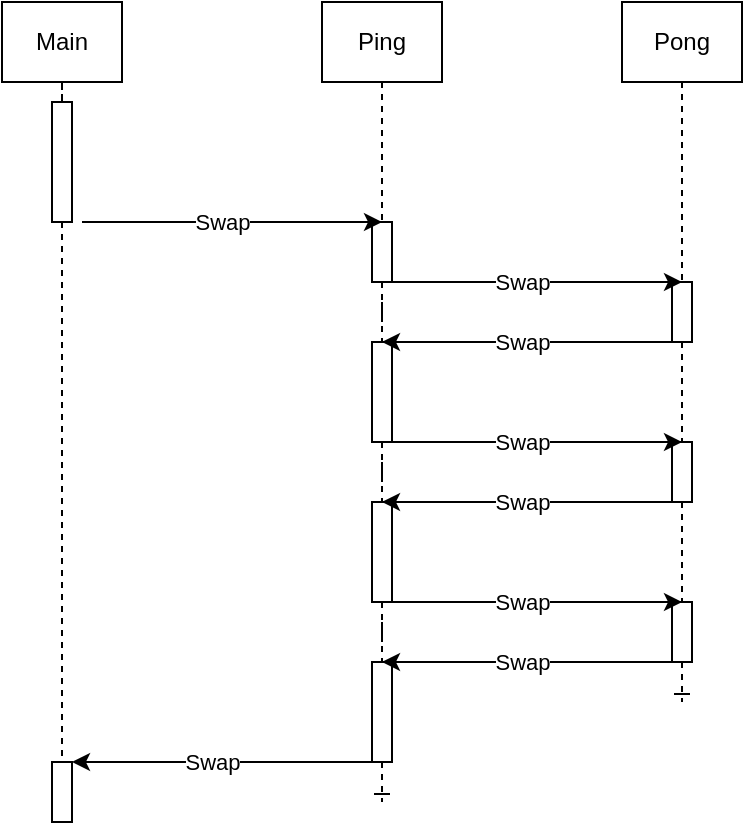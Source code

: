 <mxfile>
    <diagram id="p_nmQsgAqK2Dapgxht46" name="Page-1">
        <mxGraphModel dx="400" dy="316" grid="1" gridSize="10" guides="1" tooltips="1" connect="1" arrows="1" fold="1" page="1" pageScale="1" pageWidth="850" pageHeight="1100" math="0" shadow="0">
            <root>
                <mxCell id="0"/>
                <mxCell id="1" parent="0"/>
                <mxCell id="6" style="edgeStyle=orthogonalEdgeStyle;rounded=0;orthogonalLoop=1;jettySize=auto;html=1;dashed=1;endArrow=ERone;endFill=0;" edge="1" parent="1" source="45">
                    <mxGeometry relative="1" as="geometry">
                        <mxPoint x="380" y="510" as="targetPoint"/>
                    </mxGeometry>
                </mxCell>
                <mxCell id="3" value="Ping" style="whiteSpace=wrap;html=1;" vertex="1" parent="1">
                    <mxGeometry x="350" y="110" width="60" height="40" as="geometry"/>
                </mxCell>
                <mxCell id="7" style="edgeStyle=orthogonalEdgeStyle;rounded=0;orthogonalLoop=1;jettySize=auto;html=1;dashed=1;endArrow=ERone;endFill=0;" edge="1" parent="1" source="39">
                    <mxGeometry relative="1" as="geometry">
                        <mxPoint x="530" y="460" as="targetPoint"/>
                    </mxGeometry>
                </mxCell>
                <mxCell id="4" value="Pong" style="whiteSpace=wrap;html=1;" vertex="1" parent="1">
                    <mxGeometry x="500" y="110" width="60" height="40" as="geometry"/>
                </mxCell>
                <mxCell id="30" value="" style="whiteSpace=wrap;html=1;" vertex="1" parent="1">
                    <mxGeometry x="375" y="220" width="10" height="30" as="geometry"/>
                </mxCell>
                <mxCell id="34" style="edgeStyle=orthogonalEdgeStyle;rounded=0;orthogonalLoop=1;jettySize=auto;html=1;dashed=1;endArrow=none;endFill=0;" edge="1" parent="1" source="3" target="30">
                    <mxGeometry relative="1" as="geometry">
                        <mxPoint x="380" y="610" as="targetPoint"/>
                        <mxPoint x="380" y="150" as="sourcePoint"/>
                    </mxGeometry>
                </mxCell>
                <mxCell id="36" value="" style="whiteSpace=wrap;html=1;" vertex="1" parent="1">
                    <mxGeometry x="525" y="330" width="10" height="30" as="geometry"/>
                </mxCell>
                <mxCell id="37" style="edgeStyle=orthogonalEdgeStyle;rounded=0;orthogonalLoop=1;jettySize=auto;html=1;dashed=1;endArrow=none;endFill=0;" edge="1" parent="1" source="35" target="36">
                    <mxGeometry relative="1" as="geometry">
                        <mxPoint x="530" y="610" as="targetPoint"/>
                        <mxPoint x="530" y="150" as="sourcePoint"/>
                    </mxGeometry>
                </mxCell>
                <mxCell id="41" value="" style="whiteSpace=wrap;html=1;" vertex="1" parent="1">
                    <mxGeometry x="375" y="360" width="10" height="50" as="geometry"/>
                </mxCell>
                <mxCell id="42" style="edgeStyle=orthogonalEdgeStyle;rounded=0;orthogonalLoop=1;jettySize=auto;html=1;dashed=1;endArrow=none;endFill=0;" edge="1" parent="1" source="38" target="41">
                    <mxGeometry relative="1" as="geometry">
                        <mxPoint x="380" y="610" as="targetPoint"/>
                        <mxPoint x="380" y="250" as="sourcePoint"/>
                    </mxGeometry>
                </mxCell>
                <mxCell id="38" value="" style="whiteSpace=wrap;html=1;" vertex="1" parent="1">
                    <mxGeometry x="375" y="280" width="10" height="50" as="geometry"/>
                </mxCell>
                <mxCell id="43" style="edgeStyle=orthogonalEdgeStyle;rounded=0;orthogonalLoop=1;jettySize=auto;html=1;dashed=1;endArrow=none;endFill=0;" edge="1" parent="1" source="30" target="38">
                    <mxGeometry relative="1" as="geometry">
                        <mxPoint x="380" y="360" as="targetPoint"/>
                        <mxPoint x="380" y="250" as="sourcePoint"/>
                    </mxGeometry>
                </mxCell>
                <mxCell id="39" value="" style="whiteSpace=wrap;html=1;" vertex="1" parent="1">
                    <mxGeometry x="525" y="410" width="10" height="30" as="geometry"/>
                </mxCell>
                <mxCell id="44" style="edgeStyle=orthogonalEdgeStyle;rounded=0;orthogonalLoop=1;jettySize=auto;html=1;dashed=1;endArrow=none;endFill=0;" edge="1" parent="1" source="36" target="39">
                    <mxGeometry relative="1" as="geometry">
                        <mxPoint x="530.0" y="610.0" as="targetPoint"/>
                        <mxPoint x="530.0" y="360" as="sourcePoint"/>
                    </mxGeometry>
                </mxCell>
                <mxCell id="45" value="" style="whiteSpace=wrap;html=1;" vertex="1" parent="1">
                    <mxGeometry x="375" y="440" width="10" height="50" as="geometry"/>
                </mxCell>
                <mxCell id="46" style="edgeStyle=orthogonalEdgeStyle;rounded=0;orthogonalLoop=1;jettySize=auto;html=1;dashed=1;endArrow=none;endFill=0;" edge="1" parent="1" source="41" target="45">
                    <mxGeometry relative="1" as="geometry">
                        <mxPoint x="380" y="610.0" as="targetPoint"/>
                        <mxPoint x="380" y="410" as="sourcePoint"/>
                    </mxGeometry>
                </mxCell>
                <mxCell id="47" value="" style="whiteSpace=wrap;html=1;" vertex="1" parent="1">
                    <mxGeometry x="215" y="490" width="10" height="30" as="geometry"/>
                </mxCell>
                <mxCell id="35" value="" style="whiteSpace=wrap;html=1;" vertex="1" parent="1">
                    <mxGeometry x="525" y="250" width="10" height="30" as="geometry"/>
                </mxCell>
                <mxCell id="49" style="edgeStyle=orthogonalEdgeStyle;rounded=0;orthogonalLoop=1;jettySize=auto;html=1;dashed=1;endArrow=none;endFill=0;" edge="1" parent="1" source="4" target="35">
                    <mxGeometry relative="1" as="geometry">
                        <mxPoint x="530" y="330" as="targetPoint"/>
                        <mxPoint x="530" y="150" as="sourcePoint"/>
                    </mxGeometry>
                </mxCell>
                <mxCell id="50" style="edgeStyle=orthogonalEdgeStyle;rounded=0;orthogonalLoop=1;jettySize=auto;html=1;dashed=1;endArrow=none;endFill=0;" edge="1" parent="1" source="2" target="8">
                    <mxGeometry relative="1" as="geometry">
                        <mxPoint x="220" y="490" as="targetPoint"/>
                        <mxPoint x="220" y="150" as="sourcePoint"/>
                        <Array as="points"/>
                    </mxGeometry>
                </mxCell>
                <mxCell id="2" value="Main" style="whiteSpace=wrap;html=1;" parent="1" vertex="1">
                    <mxGeometry x="190" y="110" width="60" height="40" as="geometry"/>
                </mxCell>
                <mxCell id="51" style="edgeStyle=orthogonalEdgeStyle;rounded=0;orthogonalLoop=1;jettySize=auto;html=1;entryX=0.5;entryY=0;entryDx=0;entryDy=0;dashed=1;endArrow=none;endFill=0;" edge="1" parent="1" source="8" target="47">
                    <mxGeometry relative="1" as="geometry"/>
                </mxCell>
                <mxCell id="8" value="" style="whiteSpace=wrap;html=1;" vertex="1" parent="1">
                    <mxGeometry x="215" y="160" width="10" height="60" as="geometry"/>
                </mxCell>
                <mxCell id="10" style="edgeStyle=orthogonalEdgeStyle;rounded=0;orthogonalLoop=1;jettySize=auto;html=1;endArrow=classic;endFill=1;" edge="1" parent="1">
                    <mxGeometry relative="1" as="geometry">
                        <mxPoint x="380" y="220" as="targetPoint"/>
                        <mxPoint x="230" y="220" as="sourcePoint"/>
                    </mxGeometry>
                </mxCell>
                <mxCell id="11" value="Swap" style="edgeLabel;html=1;align=center;verticalAlign=middle;resizable=0;points=[];" vertex="1" connectable="0" parent="10">
                    <mxGeometry x="-0.205" y="-3" relative="1" as="geometry">
                        <mxPoint x="10.69" y="-3" as="offset"/>
                    </mxGeometry>
                </mxCell>
                <mxCell id="12" style="edgeStyle=orthogonalEdgeStyle;rounded=0;orthogonalLoop=1;jettySize=auto;html=1;endArrow=classic;endFill=1;" edge="1" parent="1">
                    <mxGeometry relative="1" as="geometry">
                        <mxPoint x="530" y="250" as="targetPoint"/>
                        <mxPoint x="380" y="250" as="sourcePoint"/>
                        <Array as="points">
                            <mxPoint x="500" y="250"/>
                            <mxPoint x="500" y="250"/>
                        </Array>
                    </mxGeometry>
                </mxCell>
                <mxCell id="13" value="Swap" style="edgeLabel;html=1;align=center;verticalAlign=middle;resizable=0;points=[];" vertex="1" connectable="0" parent="12">
                    <mxGeometry x="-0.205" y="-3" relative="1" as="geometry">
                        <mxPoint x="10.69" y="-3" as="offset"/>
                    </mxGeometry>
                </mxCell>
                <mxCell id="14" style="edgeStyle=orthogonalEdgeStyle;rounded=0;orthogonalLoop=1;jettySize=auto;html=1;endArrow=classic;endFill=1;" edge="1" parent="1">
                    <mxGeometry relative="1" as="geometry">
                        <mxPoint x="380" y="280" as="targetPoint"/>
                        <mxPoint x="530" y="280" as="sourcePoint"/>
                        <Array as="points">
                            <mxPoint x="500" y="280"/>
                            <mxPoint x="500" y="280"/>
                        </Array>
                    </mxGeometry>
                </mxCell>
                <mxCell id="15" value="Swap" style="edgeLabel;html=1;align=center;verticalAlign=middle;resizable=0;points=[];" vertex="1" connectable="0" parent="14">
                    <mxGeometry x="-0.205" y="-3" relative="1" as="geometry">
                        <mxPoint x="-20.69" y="2.97" as="offset"/>
                    </mxGeometry>
                </mxCell>
                <mxCell id="20" style="edgeStyle=orthogonalEdgeStyle;rounded=0;orthogonalLoop=1;jettySize=auto;html=1;endArrow=classic;endFill=1;" edge="1" parent="1">
                    <mxGeometry relative="1" as="geometry">
                        <mxPoint x="530" y="330" as="targetPoint"/>
                        <mxPoint x="380" y="330" as="sourcePoint"/>
                        <Array as="points">
                            <mxPoint x="500" y="330"/>
                            <mxPoint x="500" y="330"/>
                        </Array>
                    </mxGeometry>
                </mxCell>
                <mxCell id="21" value="Swap" style="edgeLabel;html=1;align=center;verticalAlign=middle;resizable=0;points=[];" vertex="1" connectable="0" parent="20">
                    <mxGeometry x="-0.205" y="-3" relative="1" as="geometry">
                        <mxPoint x="10.69" y="-3" as="offset"/>
                    </mxGeometry>
                </mxCell>
                <mxCell id="22" style="edgeStyle=orthogonalEdgeStyle;rounded=0;orthogonalLoop=1;jettySize=auto;html=1;endArrow=classic;endFill=1;" edge="1" parent="1">
                    <mxGeometry relative="1" as="geometry">
                        <mxPoint x="380" y="360" as="targetPoint"/>
                        <mxPoint x="530" y="360" as="sourcePoint"/>
                        <Array as="points">
                            <mxPoint x="500" y="360"/>
                            <mxPoint x="500" y="360"/>
                        </Array>
                    </mxGeometry>
                </mxCell>
                <mxCell id="23" value="Swap" style="edgeLabel;html=1;align=center;verticalAlign=middle;resizable=0;points=[];" vertex="1" connectable="0" parent="22">
                    <mxGeometry x="-0.205" y="-3" relative="1" as="geometry">
                        <mxPoint x="-20.69" y="2.97" as="offset"/>
                    </mxGeometry>
                </mxCell>
                <mxCell id="24" style="edgeStyle=orthogonalEdgeStyle;rounded=0;orthogonalLoop=1;jettySize=auto;html=1;endArrow=classic;endFill=1;" edge="1" parent="1">
                    <mxGeometry relative="1" as="geometry">
                        <mxPoint x="530" y="410" as="targetPoint"/>
                        <mxPoint x="380" y="410" as="sourcePoint"/>
                        <Array as="points">
                            <mxPoint x="500" y="410"/>
                            <mxPoint x="500" y="410"/>
                        </Array>
                    </mxGeometry>
                </mxCell>
                <mxCell id="25" value="Swap" style="edgeLabel;html=1;align=center;verticalAlign=middle;resizable=0;points=[];" vertex="1" connectable="0" parent="24">
                    <mxGeometry x="-0.205" y="-3" relative="1" as="geometry">
                        <mxPoint x="10.69" y="-3" as="offset"/>
                    </mxGeometry>
                </mxCell>
                <mxCell id="26" style="edgeStyle=orthogonalEdgeStyle;rounded=0;orthogonalLoop=1;jettySize=auto;html=1;endArrow=classic;endFill=1;" edge="1" parent="1">
                    <mxGeometry relative="1" as="geometry">
                        <mxPoint x="380" y="440" as="targetPoint"/>
                        <mxPoint x="530" y="440" as="sourcePoint"/>
                        <Array as="points">
                            <mxPoint x="500" y="440"/>
                            <mxPoint x="500" y="440"/>
                        </Array>
                    </mxGeometry>
                </mxCell>
                <mxCell id="27" value="Swap" style="edgeLabel;html=1;align=center;verticalAlign=middle;resizable=0;points=[];" vertex="1" connectable="0" parent="26">
                    <mxGeometry x="-0.205" y="-3" relative="1" as="geometry">
                        <mxPoint x="-20.69" y="2.97" as="offset"/>
                    </mxGeometry>
                </mxCell>
                <mxCell id="28" style="edgeStyle=orthogonalEdgeStyle;rounded=0;orthogonalLoop=1;jettySize=auto;html=1;endArrow=classic;endFill=1;" edge="1" parent="1">
                    <mxGeometry relative="1" as="geometry">
                        <mxPoint x="225" y="490" as="targetPoint"/>
                        <mxPoint x="375" y="490" as="sourcePoint"/>
                        <Array as="points">
                            <mxPoint x="345" y="490"/>
                            <mxPoint x="345" y="490"/>
                        </Array>
                    </mxGeometry>
                </mxCell>
                <mxCell id="29" value="Swap" style="edgeLabel;html=1;align=center;verticalAlign=middle;resizable=0;points=[];" vertex="1" connectable="0" parent="28">
                    <mxGeometry x="-0.205" y="-3" relative="1" as="geometry">
                        <mxPoint x="-20.69" y="2.97" as="offset"/>
                    </mxGeometry>
                </mxCell>
            </root>
        </mxGraphModel>
    </diagram>
</mxfile>